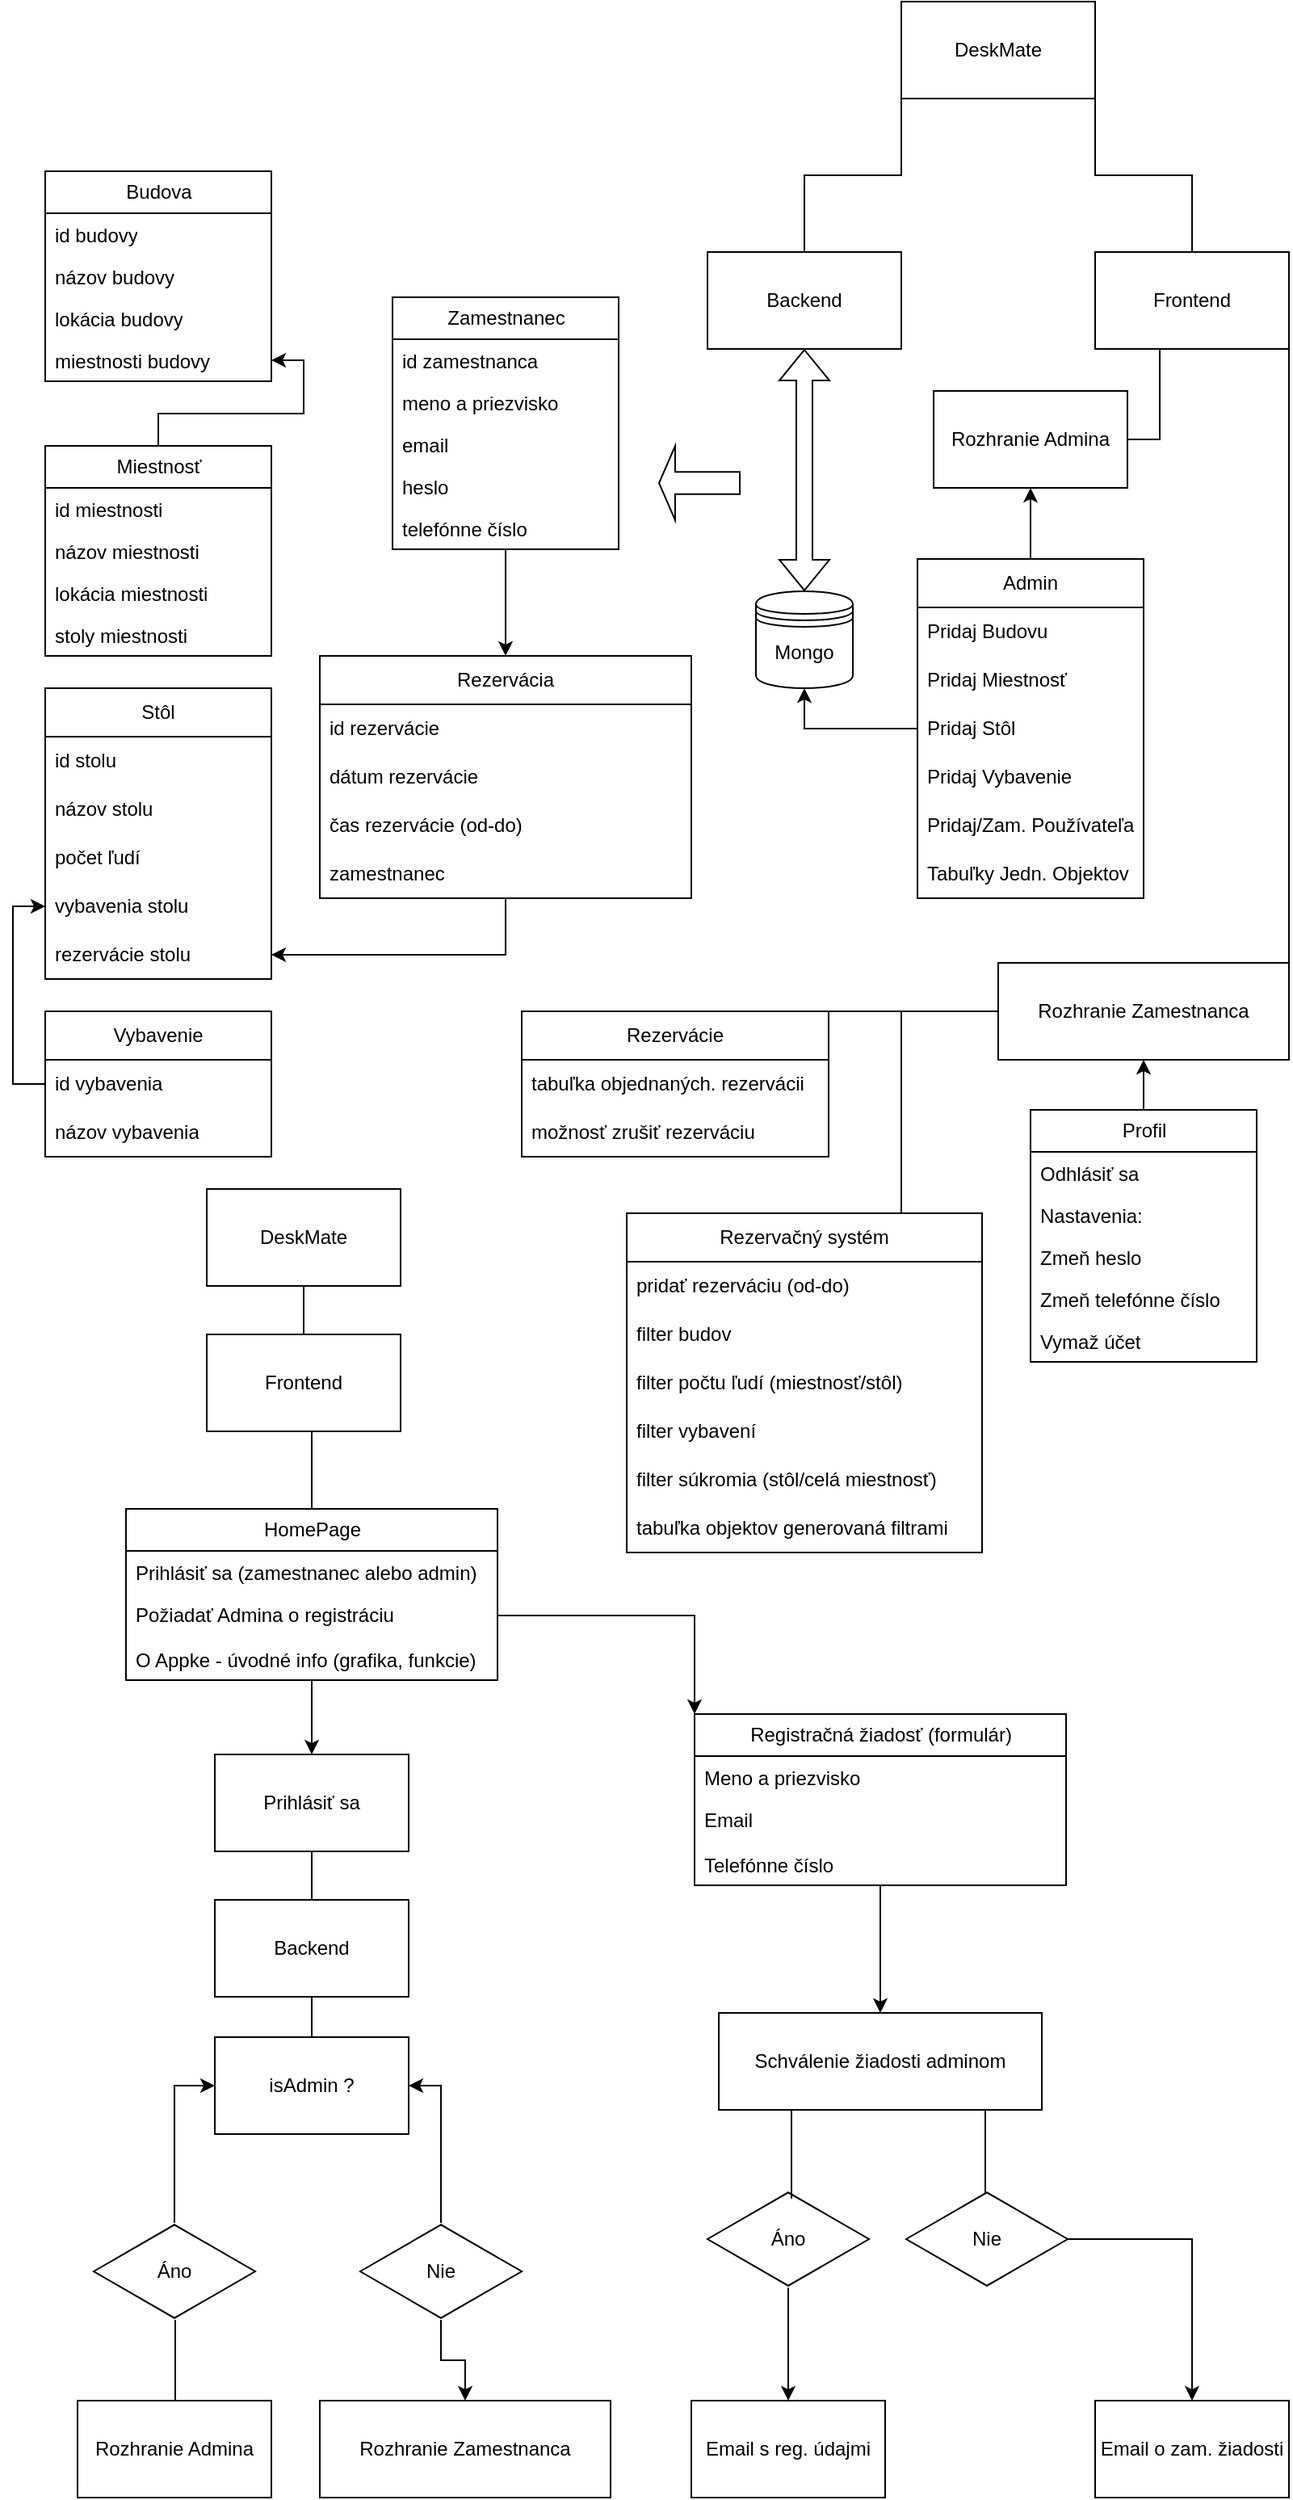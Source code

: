 <mxfile version="24.2.7" type="github">
  <diagram name="Page-1" id="oZuhBYSjez9JarksrdzC">
    <mxGraphModel dx="1042" dy="569" grid="1" gridSize="10" guides="1" tooltips="1" connect="1" arrows="1" fold="1" page="1" pageScale="1" pageWidth="827" pageHeight="1169" math="0" shadow="0">
      <root>
        <mxCell id="0" />
        <mxCell id="1" parent="0" />
        <mxCell id="7eV821tfFIHRaUn_tdl3-109" style="edgeStyle=orthogonalEdgeStyle;rounded=0;orthogonalLoop=1;jettySize=auto;html=1;entryX=0.5;entryY=1;entryDx=0;entryDy=0;" parent="1" source="7eV821tfFIHRaUn_tdl3-3" target="7eV821tfFIHRaUn_tdl3-82" edge="1">
          <mxGeometry relative="1" as="geometry" />
        </mxCell>
        <mxCell id="7eV821tfFIHRaUn_tdl3-110" style="edgeStyle=orthogonalEdgeStyle;rounded=0;orthogonalLoop=1;jettySize=auto;html=1;entryX=0.5;entryY=1;entryDx=0;entryDy=0;" parent="1" source="7eV821tfFIHRaUn_tdl3-3" target="7eV821tfFIHRaUn_tdl3-71" edge="1">
          <mxGeometry relative="1" as="geometry" />
        </mxCell>
        <mxCell id="7eV821tfFIHRaUn_tdl3-3" value="Admin" style="swimlane;fontStyle=0;childLayout=stackLayout;horizontal=1;startSize=30;horizontalStack=0;resizeParent=1;resizeParentMax=0;resizeLast=0;collapsible=1;marginBottom=0;whiteSpace=wrap;html=1;" parent="1" vertex="1">
          <mxGeometry x="580" y="420" width="140" height="210" as="geometry" />
        </mxCell>
        <mxCell id="7eV821tfFIHRaUn_tdl3-6" value="Pridaj Budovu&amp;nbsp;" style="text;strokeColor=none;fillColor=none;align=left;verticalAlign=middle;spacingLeft=4;spacingRight=4;overflow=hidden;points=[[0,0.5],[1,0.5]];portConstraint=eastwest;rotatable=0;whiteSpace=wrap;html=1;" parent="7eV821tfFIHRaUn_tdl3-3" vertex="1">
          <mxGeometry y="30" width="140" height="30" as="geometry" />
        </mxCell>
        <mxCell id="7eV821tfFIHRaUn_tdl3-7" value="Pridaj Miestnosť" style="text;strokeColor=none;fillColor=none;align=left;verticalAlign=middle;spacingLeft=4;spacingRight=4;overflow=hidden;points=[[0,0.5],[1,0.5]];portConstraint=eastwest;rotatable=0;whiteSpace=wrap;html=1;" parent="7eV821tfFIHRaUn_tdl3-3" vertex="1">
          <mxGeometry y="60" width="140" height="30" as="geometry" />
        </mxCell>
        <mxCell id="7eV821tfFIHRaUn_tdl3-8" value="Pridaj Stôl" style="text;strokeColor=none;fillColor=none;align=left;verticalAlign=middle;spacingLeft=4;spacingRight=4;overflow=hidden;points=[[0,0.5],[1,0.5]];portConstraint=eastwest;rotatable=0;whiteSpace=wrap;html=1;" parent="7eV821tfFIHRaUn_tdl3-3" vertex="1">
          <mxGeometry y="90" width="140" height="30" as="geometry" />
        </mxCell>
        <mxCell id="7eV821tfFIHRaUn_tdl3-9" value="Pridaj Vybavenie" style="text;strokeColor=none;fillColor=none;align=left;verticalAlign=middle;spacingLeft=4;spacingRight=4;overflow=hidden;points=[[0,0.5],[1,0.5]];portConstraint=eastwest;rotatable=0;whiteSpace=wrap;html=1;" parent="7eV821tfFIHRaUn_tdl3-3" vertex="1">
          <mxGeometry y="120" width="140" height="30" as="geometry" />
        </mxCell>
        <mxCell id="7eV821tfFIHRaUn_tdl3-153" value="Pridaj/Zam. Používateľa" style="text;strokeColor=none;fillColor=none;align=left;verticalAlign=middle;spacingLeft=4;spacingRight=4;overflow=hidden;points=[[0,0.5],[1,0.5]];portConstraint=eastwest;rotatable=0;whiteSpace=wrap;html=1;" parent="7eV821tfFIHRaUn_tdl3-3" vertex="1">
          <mxGeometry y="150" width="140" height="30" as="geometry" />
        </mxCell>
        <mxCell id="fKRs-jfnS8gb7TYO7JoP-1" value="Tabuľky Jedn. Objektov" style="text;strokeColor=none;fillColor=none;align=left;verticalAlign=middle;spacingLeft=4;spacingRight=4;overflow=hidden;points=[[0,0.5],[1,0.5]];portConstraint=eastwest;rotatable=0;whiteSpace=wrap;html=1;" parent="7eV821tfFIHRaUn_tdl3-3" vertex="1">
          <mxGeometry y="180" width="140" height="30" as="geometry" />
        </mxCell>
        <UserObject label="DeskMate" treeRoot="1" id="7eV821tfFIHRaUn_tdl3-12">
          <mxCell style="whiteSpace=wrap;html=1;align=center;treeFolding=1;treeMoving=1;newEdgeStyle={&quot;edgeStyle&quot;:&quot;elbowEdgeStyle&quot;,&quot;startArrow&quot;:&quot;none&quot;,&quot;endArrow&quot;:&quot;none&quot;};" parent="1" vertex="1">
            <mxGeometry x="570" y="75" width="120" height="60" as="geometry" />
          </mxCell>
        </UserObject>
        <mxCell id="7eV821tfFIHRaUn_tdl3-102" style="edgeStyle=elbowEdgeStyle;rounded=0;orthogonalLoop=1;jettySize=auto;html=1;startArrow=none;endArrow=none;entryX=1;entryY=1;entryDx=0;entryDy=0;" parent="1" source="7eV821tfFIHRaUn_tdl3-53" target="7eV821tfFIHRaUn_tdl3-12" edge="1">
          <mxGeometry relative="1" as="geometry" />
        </mxCell>
        <mxCell id="7eV821tfFIHRaUn_tdl3-111" style="edgeStyle=elbowEdgeStyle;rounded=0;orthogonalLoop=1;jettySize=auto;html=1;startArrow=none;endArrow=none;entryX=1;entryY=0;entryDx=0;entryDy=0;" parent="1" source="7eV821tfFIHRaUn_tdl3-53" target="7eV821tfFIHRaUn_tdl3-83" edge="1">
          <mxGeometry relative="1" as="geometry" />
        </mxCell>
        <UserObject label="Frontend" treeRoot="1" id="7eV821tfFIHRaUn_tdl3-53">
          <mxCell style="whiteSpace=wrap;html=1;align=center;treeFolding=1;treeMoving=1;newEdgeStyle={&quot;edgeStyle&quot;:&quot;elbowEdgeStyle&quot;,&quot;startArrow&quot;:&quot;none&quot;,&quot;endArrow&quot;:&quot;none&quot;};" parent="1" vertex="1">
            <mxGeometry x="690" y="230" width="120" height="60" as="geometry" />
          </mxCell>
        </UserObject>
        <mxCell id="7eV821tfFIHRaUn_tdl3-78" value="" style="group" parent="1" vertex="1" connectable="0">
          <mxGeometry x="420" y="230" width="150" height="270" as="geometry" />
        </mxCell>
        <mxCell id="7eV821tfFIHRaUn_tdl3-76" value="" style="shape=singleArrow;direction=west;whiteSpace=wrap;html=1;" parent="7eV821tfFIHRaUn_tdl3-78" vertex="1">
          <mxGeometry y="120" width="50" height="46" as="geometry" />
        </mxCell>
        <mxCell id="7eV821tfFIHRaUn_tdl3-77" value="" style="group" parent="7eV821tfFIHRaUn_tdl3-78" vertex="1" connectable="0">
          <mxGeometry x="30" width="120" height="270" as="geometry" />
        </mxCell>
        <UserObject label="Backend" treeRoot="1" id="7eV821tfFIHRaUn_tdl3-54">
          <mxCell style="whiteSpace=wrap;html=1;align=center;treeFolding=1;treeMoving=1;newEdgeStyle={&quot;edgeStyle&quot;:&quot;elbowEdgeStyle&quot;,&quot;startArrow&quot;:&quot;none&quot;,&quot;endArrow&quot;:&quot;none&quot;};" parent="7eV821tfFIHRaUn_tdl3-77" vertex="1">
            <mxGeometry width="120" height="60" as="geometry" />
          </mxCell>
        </UserObject>
        <mxCell id="7eV821tfFIHRaUn_tdl3-73" value="" style="group" parent="7eV821tfFIHRaUn_tdl3-77" vertex="1" connectable="0">
          <mxGeometry x="30" y="210" width="60" height="60" as="geometry" />
        </mxCell>
        <mxCell id="7eV821tfFIHRaUn_tdl3-71" value="" style="shape=datastore;whiteSpace=wrap;html=1;" parent="7eV821tfFIHRaUn_tdl3-73" vertex="1">
          <mxGeometry width="60" height="60" as="geometry" />
        </mxCell>
        <mxCell id="7eV821tfFIHRaUn_tdl3-72" value="Mongo" style="text;html=1;align=center;verticalAlign=middle;whiteSpace=wrap;rounded=0;" parent="7eV821tfFIHRaUn_tdl3-73" vertex="1">
          <mxGeometry y="23" width="60" height="30" as="geometry" />
        </mxCell>
        <mxCell id="7eV821tfFIHRaUn_tdl3-75" value="" style="shape=flexArrow;endArrow=classic;startArrow=classic;html=1;rounded=0;entryX=0.5;entryY=1;entryDx=0;entryDy=0;exitX=0.5;exitY=0;exitDx=0;exitDy=0;" parent="7eV821tfFIHRaUn_tdl3-77" source="7eV821tfFIHRaUn_tdl3-71" target="7eV821tfFIHRaUn_tdl3-54" edge="1">
          <mxGeometry width="100" height="100" relative="1" as="geometry">
            <mxPoint y="200" as="sourcePoint" />
            <mxPoint x="100" y="100" as="targetPoint" />
          </mxGeometry>
        </mxCell>
        <mxCell id="7eV821tfFIHRaUn_tdl3-17" value="Budova" style="swimlane;fontStyle=0;childLayout=stackLayout;horizontal=1;startSize=26;fillColor=none;horizontalStack=0;resizeParent=1;resizeParentMax=0;resizeLast=0;collapsible=1;marginBottom=0;html=1;container=0;" parent="1" vertex="1">
          <mxGeometry x="40" y="180" width="140" height="130" as="geometry" />
        </mxCell>
        <mxCell id="7eV821tfFIHRaUn_tdl3-46" style="edgeStyle=orthogonalEdgeStyle;rounded=0;orthogonalLoop=1;jettySize=auto;html=1;entryX=1;entryY=0.5;entryDx=0;entryDy=0;" parent="1" source="7eV821tfFIHRaUn_tdl3-25" target="7eV821tfFIHRaUn_tdl3-35" edge="1">
          <mxGeometry relative="1" as="geometry" />
        </mxCell>
        <mxCell id="7eV821tfFIHRaUn_tdl3-25" value="Miestnosť" style="swimlane;fontStyle=0;childLayout=stackLayout;horizontal=1;startSize=26;fillColor=none;horizontalStack=0;resizeParent=1;resizeParentMax=0;resizeLast=0;collapsible=1;marginBottom=0;html=1;container=0;" parent="1" vertex="1">
          <mxGeometry x="40" y="350" width="140" height="130" as="geometry" />
        </mxCell>
        <mxCell id="7eV821tfFIHRaUn_tdl3-19" value="id budovy" style="text;strokeColor=none;fillColor=none;align=left;verticalAlign=top;spacingLeft=4;spacingRight=4;overflow=hidden;rotatable=0;points=[[0,0.5],[1,0.5]];portConstraint=eastwest;whiteSpace=wrap;html=1;container=0;" parent="1" vertex="1">
          <mxGeometry x="40" y="206" width="140" height="26" as="geometry" />
        </mxCell>
        <mxCell id="7eV821tfFIHRaUn_tdl3-20" value="názov budovy" style="text;strokeColor=none;fillColor=none;align=left;verticalAlign=top;spacingLeft=4;spacingRight=4;overflow=hidden;rotatable=0;points=[[0,0.5],[1,0.5]];portConstraint=eastwest;whiteSpace=wrap;html=1;container=0;" parent="1" vertex="1">
          <mxGeometry x="40" y="232" width="140" height="26" as="geometry" />
        </mxCell>
        <mxCell id="7eV821tfFIHRaUn_tdl3-24" value="lokácia budovy" style="text;strokeColor=none;fillColor=none;align=left;verticalAlign=top;spacingLeft=4;spacingRight=4;overflow=hidden;rotatable=0;points=[[0,0.5],[1,0.5]];portConstraint=eastwest;whiteSpace=wrap;html=1;container=0;" parent="1" vertex="1">
          <mxGeometry x="40" y="258" width="140" height="26" as="geometry" />
        </mxCell>
        <mxCell id="7eV821tfFIHRaUn_tdl3-35" value="miestnosti budovy" style="text;strokeColor=none;fillColor=none;align=left;verticalAlign=top;spacingLeft=4;spacingRight=4;overflow=hidden;rotatable=0;points=[[0,0.5],[1,0.5]];portConstraint=eastwest;whiteSpace=wrap;html=1;container=0;" parent="1" vertex="1">
          <mxGeometry x="40" y="284" width="140" height="26" as="geometry" />
        </mxCell>
        <mxCell id="7eV821tfFIHRaUn_tdl3-27" value="id miestnosti" style="text;strokeColor=none;fillColor=none;align=left;verticalAlign=top;spacingLeft=4;spacingRight=4;overflow=hidden;rotatable=0;points=[[0,0.5],[1,0.5]];portConstraint=eastwest;whiteSpace=wrap;html=1;container=0;" parent="1" vertex="1">
          <mxGeometry x="40" y="376" width="140" height="26" as="geometry" />
        </mxCell>
        <mxCell id="7eV821tfFIHRaUn_tdl3-28" value="názov miestnosti" style="text;strokeColor=none;fillColor=none;align=left;verticalAlign=top;spacingLeft=4;spacingRight=4;overflow=hidden;rotatable=0;points=[[0,0.5],[1,0.5]];portConstraint=eastwest;whiteSpace=wrap;html=1;container=0;" parent="1" vertex="1">
          <mxGeometry x="40" y="402" width="140" height="26" as="geometry" />
        </mxCell>
        <mxCell id="7eV821tfFIHRaUn_tdl3-29" value="lokácia miestnosti" style="text;strokeColor=none;fillColor=none;align=left;verticalAlign=top;spacingLeft=4;spacingRight=4;overflow=hidden;rotatable=0;points=[[0,0.5],[1,0.5]];portConstraint=eastwest;whiteSpace=wrap;html=1;container=0;" parent="1" vertex="1">
          <mxGeometry x="40" y="428" width="140" height="26" as="geometry" />
        </mxCell>
        <mxCell id="7eV821tfFIHRaUn_tdl3-30" value="stoly miestnosti" style="text;strokeColor=none;fillColor=none;align=left;verticalAlign=top;spacingLeft=4;spacingRight=4;overflow=hidden;rotatable=0;points=[[0,0.5],[1,0.5]];portConstraint=eastwest;whiteSpace=wrap;html=1;container=0;" parent="1" vertex="1">
          <mxGeometry x="40" y="454" width="140" height="26" as="geometry" />
        </mxCell>
        <mxCell id="HlGKzopHsNnBt6nVCNmD-29" style="edgeStyle=orthogonalEdgeStyle;rounded=0;orthogonalLoop=1;jettySize=auto;html=1;entryX=0.5;entryY=0;entryDx=0;entryDy=0;" parent="1" source="7eV821tfFIHRaUn_tdl3-89" target="HlGKzopHsNnBt6nVCNmD-18" edge="1">
          <mxGeometry relative="1" as="geometry" />
        </mxCell>
        <mxCell id="7eV821tfFIHRaUn_tdl3-89" value="Zamestnanec" style="swimlane;fontStyle=0;childLayout=stackLayout;horizontal=1;startSize=26;fillColor=none;horizontalStack=0;resizeParent=1;resizeParentMax=0;resizeLast=0;collapsible=1;marginBottom=0;html=1;" parent="1" vertex="1">
          <mxGeometry x="255" y="258" width="140" height="156" as="geometry" />
        </mxCell>
        <mxCell id="7eV821tfFIHRaUn_tdl3-90" value="id zamestnanca" style="text;strokeColor=none;fillColor=none;align=left;verticalAlign=top;spacingLeft=4;spacingRight=4;overflow=hidden;rotatable=0;points=[[0,0.5],[1,0.5]];portConstraint=eastwest;whiteSpace=wrap;html=1;" parent="7eV821tfFIHRaUn_tdl3-89" vertex="1">
          <mxGeometry y="26" width="140" height="26" as="geometry" />
        </mxCell>
        <mxCell id="7eV821tfFIHRaUn_tdl3-91" value="meno a priezvisko" style="text;strokeColor=none;fillColor=none;align=left;verticalAlign=top;spacingLeft=4;spacingRight=4;overflow=hidden;rotatable=0;points=[[0,0.5],[1,0.5]];portConstraint=eastwest;whiteSpace=wrap;html=1;" parent="7eV821tfFIHRaUn_tdl3-89" vertex="1">
          <mxGeometry y="52" width="140" height="26" as="geometry" />
        </mxCell>
        <mxCell id="7eV821tfFIHRaUn_tdl3-92" value="email" style="text;strokeColor=none;fillColor=none;align=left;verticalAlign=top;spacingLeft=4;spacingRight=4;overflow=hidden;rotatable=0;points=[[0,0.5],[1,0.5]];portConstraint=eastwest;whiteSpace=wrap;html=1;" parent="7eV821tfFIHRaUn_tdl3-89" vertex="1">
          <mxGeometry y="78" width="140" height="26" as="geometry" />
        </mxCell>
        <mxCell id="7eV821tfFIHRaUn_tdl3-93" value="heslo" style="text;strokeColor=none;fillColor=none;align=left;verticalAlign=top;spacingLeft=4;spacingRight=4;overflow=hidden;rotatable=0;points=[[0,0.5],[1,0.5]];portConstraint=eastwest;whiteSpace=wrap;html=1;" parent="7eV821tfFIHRaUn_tdl3-89" vertex="1">
          <mxGeometry y="104" width="140" height="26" as="geometry" />
        </mxCell>
        <mxCell id="7eV821tfFIHRaUn_tdl3-94" value="telefónne číslo" style="text;strokeColor=none;fillColor=none;align=left;verticalAlign=top;spacingLeft=4;spacingRight=4;overflow=hidden;rotatable=0;points=[[0,0.5],[1,0.5]];portConstraint=eastwest;whiteSpace=wrap;html=1;" parent="7eV821tfFIHRaUn_tdl3-89" vertex="1">
          <mxGeometry y="130" width="140" height="26" as="geometry" />
        </mxCell>
        <mxCell id="7eV821tfFIHRaUn_tdl3-101" style="edgeStyle=elbowEdgeStyle;rounded=0;orthogonalLoop=1;jettySize=auto;html=1;startArrow=none;endArrow=none;entryX=0;entryY=1;entryDx=0;entryDy=0;" parent="1" source="7eV821tfFIHRaUn_tdl3-54" target="7eV821tfFIHRaUn_tdl3-12" edge="1">
          <mxGeometry relative="1" as="geometry" />
        </mxCell>
        <mxCell id="7eV821tfFIHRaUn_tdl3-108" style="edgeStyle=elbowEdgeStyle;rounded=0;orthogonalLoop=1;jettySize=auto;html=1;startArrow=none;endArrow=none;entryX=0.5;entryY=1;entryDx=0;entryDy=0;" parent="1" source="7eV821tfFIHRaUn_tdl3-82" target="7eV821tfFIHRaUn_tdl3-53" edge="1">
          <mxGeometry relative="1" as="geometry" />
        </mxCell>
        <UserObject label="Rozhranie Admina" treeRoot="1" id="7eV821tfFIHRaUn_tdl3-82">
          <mxCell style="whiteSpace=wrap;html=1;align=center;treeFolding=1;treeMoving=1;newEdgeStyle={&quot;edgeStyle&quot;:&quot;elbowEdgeStyle&quot;,&quot;startArrow&quot;:&quot;none&quot;,&quot;endArrow&quot;:&quot;none&quot;};" parent="1" vertex="1">
            <mxGeometry x="590" y="316" width="120" height="60" as="geometry" />
          </mxCell>
        </UserObject>
        <mxCell id="54GRSzC8ehxCKIeY6Rlc-13" style="edgeStyle=elbowEdgeStyle;rounded=0;orthogonalLoop=1;jettySize=auto;html=1;startArrow=none;endArrow=none;entryX=0.5;entryY=0;entryDx=0;entryDy=0;" edge="1" parent="1" source="7eV821tfFIHRaUn_tdl3-83" target="54GRSzC8ehxCKIeY6Rlc-3">
          <mxGeometry relative="1" as="geometry" />
        </mxCell>
        <mxCell id="54GRSzC8ehxCKIeY6Rlc-14" style="edgeStyle=elbowEdgeStyle;rounded=0;orthogonalLoop=1;jettySize=auto;html=1;startArrow=none;endArrow=none;entryX=0.5;entryY=0;entryDx=0;entryDy=0;" edge="1" parent="1" source="7eV821tfFIHRaUn_tdl3-83" target="54GRSzC8ehxCKIeY6Rlc-7">
          <mxGeometry relative="1" as="geometry" />
        </mxCell>
        <UserObject label="Rozhranie Zamestnanca" treeRoot="1" id="7eV821tfFIHRaUn_tdl3-83">
          <mxCell style="whiteSpace=wrap;html=1;align=center;treeFolding=1;treeMoving=1;newEdgeStyle={&quot;edgeStyle&quot;:&quot;elbowEdgeStyle&quot;,&quot;startArrow&quot;:&quot;none&quot;,&quot;endArrow&quot;:&quot;none&quot;};" parent="1" vertex="1">
            <mxGeometry x="630" y="670" width="180" height="60" as="geometry" />
          </mxCell>
        </UserObject>
        <mxCell id="7eV821tfFIHRaUn_tdl3-131" style="edgeStyle=elbowEdgeStyle;rounded=0;orthogonalLoop=1;jettySize=auto;html=1;startArrow=none;endArrow=none;entryX=0.5;entryY=0;entryDx=0;entryDy=0;" parent="1" source="7eV821tfFIHRaUn_tdl3-112" target="7eV821tfFIHRaUn_tdl3-114" edge="1">
          <mxGeometry relative="1" as="geometry" />
        </mxCell>
        <UserObject label="DeskMate" treeRoot="1" id="7eV821tfFIHRaUn_tdl3-112">
          <mxCell style="whiteSpace=wrap;html=1;align=center;treeFolding=1;treeMoving=1;newEdgeStyle={&quot;edgeStyle&quot;:&quot;elbowEdgeStyle&quot;,&quot;startArrow&quot;:&quot;none&quot;,&quot;endArrow&quot;:&quot;none&quot;};" parent="1" vertex="1">
            <mxGeometry x="140" y="810" width="120" height="60" as="geometry" />
          </mxCell>
        </UserObject>
        <mxCell id="7eV821tfFIHRaUn_tdl3-132" style="edgeStyle=elbowEdgeStyle;rounded=0;orthogonalLoop=1;jettySize=auto;html=1;startArrow=none;endArrow=none;entryX=0.5;entryY=0;entryDx=0;entryDy=0;" parent="1" source="7eV821tfFIHRaUn_tdl3-114" target="7eV821tfFIHRaUn_tdl3-127" edge="1">
          <mxGeometry relative="1" as="geometry" />
        </mxCell>
        <UserObject label="Frontend" treeRoot="1" id="7eV821tfFIHRaUn_tdl3-114">
          <mxCell style="whiteSpace=wrap;html=1;align=center;treeFolding=1;treeMoving=1;newEdgeStyle={&quot;edgeStyle&quot;:&quot;elbowEdgeStyle&quot;,&quot;startArrow&quot;:&quot;none&quot;,&quot;endArrow&quot;:&quot;none&quot;};" parent="1" vertex="1">
            <mxGeometry x="140" y="900" width="120" height="60" as="geometry" />
          </mxCell>
        </UserObject>
        <mxCell id="7eV821tfFIHRaUn_tdl3-124" style="edgeStyle=orthogonalEdgeStyle;rounded=0;orthogonalLoop=1;jettySize=auto;html=1;entryX=0.5;entryY=1;entryDx=0;entryDy=0;" parent="1" source="7eV821tfFIHRaUn_tdl3-115" target="7eV821tfFIHRaUn_tdl3-83" edge="1">
          <mxGeometry relative="1" as="geometry" />
        </mxCell>
        <mxCell id="7eV821tfFIHRaUn_tdl3-115" value="Profil" style="swimlane;fontStyle=0;childLayout=stackLayout;horizontal=1;startSize=26;fillColor=none;horizontalStack=0;resizeParent=1;resizeParentMax=0;resizeLast=0;collapsible=1;marginBottom=0;html=1;" parent="1" vertex="1">
          <mxGeometry x="650" y="761" width="140" height="156" as="geometry" />
        </mxCell>
        <mxCell id="7eV821tfFIHRaUn_tdl3-126" value="Odhlásiť sa" style="text;strokeColor=none;fillColor=none;align=left;verticalAlign=top;spacingLeft=4;spacingRight=4;overflow=hidden;rotatable=0;points=[[0,0.5],[1,0.5]];portConstraint=eastwest;whiteSpace=wrap;html=1;" parent="7eV821tfFIHRaUn_tdl3-115" vertex="1">
          <mxGeometry y="26" width="140" height="26" as="geometry" />
        </mxCell>
        <mxCell id="7eV821tfFIHRaUn_tdl3-119" value="Nastavenia:" style="text;strokeColor=none;fillColor=none;align=left;verticalAlign=top;spacingLeft=4;spacingRight=4;overflow=hidden;rotatable=0;points=[[0,0.5],[1,0.5]];portConstraint=eastwest;whiteSpace=wrap;html=1;" parent="7eV821tfFIHRaUn_tdl3-115" vertex="1">
          <mxGeometry y="52" width="140" height="26" as="geometry" />
        </mxCell>
        <mxCell id="7eV821tfFIHRaUn_tdl3-121" value="Zmeň heslo" style="text;strokeColor=none;fillColor=none;align=left;verticalAlign=top;spacingLeft=4;spacingRight=4;overflow=hidden;rotatable=0;points=[[0,0.5],[1,0.5]];portConstraint=eastwest;whiteSpace=wrap;html=1;" parent="7eV821tfFIHRaUn_tdl3-115" vertex="1">
          <mxGeometry y="78" width="140" height="26" as="geometry" />
        </mxCell>
        <mxCell id="7eV821tfFIHRaUn_tdl3-122" value="Zmeň telefónne číslo" style="text;strokeColor=none;fillColor=none;align=left;verticalAlign=top;spacingLeft=4;spacingRight=4;overflow=hidden;rotatable=0;points=[[0,0.5],[1,0.5]];portConstraint=eastwest;whiteSpace=wrap;html=1;" parent="7eV821tfFIHRaUn_tdl3-115" vertex="1">
          <mxGeometry y="104" width="140" height="26" as="geometry" />
        </mxCell>
        <mxCell id="7eV821tfFIHRaUn_tdl3-123" value="Vymaž účet" style="text;strokeColor=none;fillColor=none;align=left;verticalAlign=top;spacingLeft=4;spacingRight=4;overflow=hidden;rotatable=0;points=[[0,0.5],[1,0.5]];portConstraint=eastwest;whiteSpace=wrap;html=1;" parent="7eV821tfFIHRaUn_tdl3-115" vertex="1">
          <mxGeometry y="130" width="140" height="26" as="geometry" />
        </mxCell>
        <mxCell id="7eV821tfFIHRaUn_tdl3-163" style="edgeStyle=orthogonalEdgeStyle;rounded=0;orthogonalLoop=1;jettySize=auto;html=1;entryX=0.5;entryY=0;entryDx=0;entryDy=0;" parent="1" source="7eV821tfFIHRaUn_tdl3-127" target="7eV821tfFIHRaUn_tdl3-162" edge="1">
          <mxGeometry relative="1" as="geometry" />
        </mxCell>
        <mxCell id="7eV821tfFIHRaUn_tdl3-127" value="HomePage" style="swimlane;fontStyle=0;childLayout=stackLayout;horizontal=1;startSize=26;fillColor=none;horizontalStack=0;resizeParent=1;resizeParentMax=0;resizeLast=0;collapsible=1;marginBottom=0;html=1;" parent="1" vertex="1">
          <mxGeometry x="90" y="1008" width="230" height="106" as="geometry" />
        </mxCell>
        <mxCell id="7eV821tfFIHRaUn_tdl3-128" value="Prihlásiť sa (zamestnanec alebo admin)&amp;nbsp;" style="text;strokeColor=none;fillColor=none;align=left;verticalAlign=top;spacingLeft=4;spacingRight=4;overflow=hidden;rotatable=0;points=[[0,0.5],[1,0.5]];portConstraint=eastwest;whiteSpace=wrap;html=1;" parent="7eV821tfFIHRaUn_tdl3-127" vertex="1">
          <mxGeometry y="26" width="230" height="26" as="geometry" />
        </mxCell>
        <mxCell id="7eV821tfFIHRaUn_tdl3-129" value="Požiadať Admina o registráciu" style="text;strokeColor=none;fillColor=none;align=left;verticalAlign=top;spacingLeft=4;spacingRight=4;overflow=hidden;rotatable=0;points=[[0,0.5],[1,0.5]];portConstraint=eastwest;whiteSpace=wrap;html=1;" parent="7eV821tfFIHRaUn_tdl3-127" vertex="1">
          <mxGeometry y="52" width="230" height="28" as="geometry" />
        </mxCell>
        <mxCell id="7eV821tfFIHRaUn_tdl3-130" value="O Appke - úvodné info (grafika, funkcie)" style="text;strokeColor=none;fillColor=none;align=left;verticalAlign=top;spacingLeft=4;spacingRight=4;overflow=hidden;rotatable=0;points=[[0,0.5],[1,0.5]];portConstraint=eastwest;whiteSpace=wrap;html=1;" parent="7eV821tfFIHRaUn_tdl3-127" vertex="1">
          <mxGeometry y="80" width="230" height="26" as="geometry" />
        </mxCell>
        <mxCell id="7eV821tfFIHRaUn_tdl3-161" style="edgeStyle=orthogonalEdgeStyle;rounded=0;orthogonalLoop=1;jettySize=auto;html=1;entryX=0.5;entryY=0;entryDx=0;entryDy=0;" parent="1" source="7eV821tfFIHRaUn_tdl3-133" target="7eV821tfFIHRaUn_tdl3-139" edge="1">
          <mxGeometry relative="1" as="geometry" />
        </mxCell>
        <mxCell id="7eV821tfFIHRaUn_tdl3-133" value="Registračná žiadosť (formulár)" style="swimlane;fontStyle=0;childLayout=stackLayout;horizontal=1;startSize=26;fillColor=none;horizontalStack=0;resizeParent=1;resizeParentMax=0;resizeLast=0;collapsible=1;marginBottom=0;html=1;" parent="1" vertex="1">
          <mxGeometry x="442" y="1135" width="230" height="106" as="geometry" />
        </mxCell>
        <mxCell id="7eV821tfFIHRaUn_tdl3-134" value="Meno a priezvisko" style="text;strokeColor=none;fillColor=none;align=left;verticalAlign=top;spacingLeft=4;spacingRight=4;overflow=hidden;rotatable=0;points=[[0,0.5],[1,0.5]];portConstraint=eastwest;whiteSpace=wrap;html=1;" parent="7eV821tfFIHRaUn_tdl3-133" vertex="1">
          <mxGeometry y="26" width="230" height="26" as="geometry" />
        </mxCell>
        <mxCell id="7eV821tfFIHRaUn_tdl3-135" value="Email" style="text;strokeColor=none;fillColor=none;align=left;verticalAlign=top;spacingLeft=4;spacingRight=4;overflow=hidden;rotatable=0;points=[[0,0.5],[1,0.5]];portConstraint=eastwest;whiteSpace=wrap;html=1;" parent="7eV821tfFIHRaUn_tdl3-133" vertex="1">
          <mxGeometry y="52" width="230" height="28" as="geometry" />
        </mxCell>
        <mxCell id="7eV821tfFIHRaUn_tdl3-136" value="Telefónne číslo" style="text;strokeColor=none;fillColor=none;align=left;verticalAlign=top;spacingLeft=4;spacingRight=4;overflow=hidden;rotatable=0;points=[[0,0.5],[1,0.5]];portConstraint=eastwest;whiteSpace=wrap;html=1;" parent="7eV821tfFIHRaUn_tdl3-133" vertex="1">
          <mxGeometry y="80" width="230" height="26" as="geometry" />
        </mxCell>
        <mxCell id="7eV821tfFIHRaUn_tdl3-137" style="edgeStyle=orthogonalEdgeStyle;rounded=0;orthogonalLoop=1;jettySize=auto;html=1;entryX=0;entryY=0;entryDx=0;entryDy=0;" parent="1" source="7eV821tfFIHRaUn_tdl3-129" target="7eV821tfFIHRaUn_tdl3-133" edge="1">
          <mxGeometry relative="1" as="geometry" />
        </mxCell>
        <mxCell id="7eV821tfFIHRaUn_tdl3-150" style="edgeStyle=elbowEdgeStyle;rounded=0;orthogonalLoop=1;jettySize=auto;html=1;startArrow=none;endArrow=none;" parent="1" source="7eV821tfFIHRaUn_tdl3-139" edge="1">
          <mxGeometry relative="1" as="geometry">
            <mxPoint x="622" y="1435" as="targetPoint" />
          </mxGeometry>
        </mxCell>
        <UserObject label="Schválenie žiadosti adminom" treeRoot="1" id="7eV821tfFIHRaUn_tdl3-139">
          <mxCell style="whiteSpace=wrap;html=1;align=center;treeFolding=1;treeMoving=1;newEdgeStyle={&quot;edgeStyle&quot;:&quot;elbowEdgeStyle&quot;,&quot;startArrow&quot;:&quot;none&quot;,&quot;endArrow&quot;:&quot;none&quot;};" parent="1" vertex="1">
            <mxGeometry x="457" y="1320" width="200" height="60" as="geometry" />
          </mxCell>
        </UserObject>
        <mxCell id="7eV821tfFIHRaUn_tdl3-144" value="" style="group" parent="1" vertex="1" connectable="0">
          <mxGeometry x="450" y="1430" width="100" height="60" as="geometry" />
        </mxCell>
        <mxCell id="7eV821tfFIHRaUn_tdl3-140" value="" style="html=1;whiteSpace=wrap;aspect=fixed;shape=isoRectangle;" parent="7eV821tfFIHRaUn_tdl3-144" vertex="1">
          <mxGeometry width="100" height="60" as="geometry" />
        </mxCell>
        <mxCell id="7eV821tfFIHRaUn_tdl3-142" value="Áno" style="text;html=1;align=center;verticalAlign=middle;whiteSpace=wrap;rounded=0;" parent="7eV821tfFIHRaUn_tdl3-144" vertex="1">
          <mxGeometry x="20" y="15" width="60" height="30" as="geometry" />
        </mxCell>
        <mxCell id="7eV821tfFIHRaUn_tdl3-145" value="" style="group" parent="1" vertex="1" connectable="0">
          <mxGeometry x="573" y="1430" width="100" height="60" as="geometry" />
        </mxCell>
        <mxCell id="7eV821tfFIHRaUn_tdl3-141" value="" style="html=1;whiteSpace=wrap;aspect=fixed;shape=isoRectangle;" parent="7eV821tfFIHRaUn_tdl3-145" vertex="1">
          <mxGeometry width="100" height="60" as="geometry" />
        </mxCell>
        <mxCell id="7eV821tfFIHRaUn_tdl3-143" value="Nie" style="text;html=1;align=center;verticalAlign=middle;whiteSpace=wrap;rounded=0;" parent="7eV821tfFIHRaUn_tdl3-145" vertex="1">
          <mxGeometry x="20" y="15" width="60" height="30" as="geometry" />
        </mxCell>
        <mxCell id="7eV821tfFIHRaUn_tdl3-149" style="edgeStyle=elbowEdgeStyle;rounded=0;orthogonalLoop=1;jettySize=auto;html=1;startArrow=none;endArrow=none;entryX=0.52;entryY=0.083;entryDx=0;entryDy=0;entryPerimeter=0;" parent="1" source="7eV821tfFIHRaUn_tdl3-139" target="7eV821tfFIHRaUn_tdl3-140" edge="1">
          <mxGeometry relative="1" as="geometry" />
        </mxCell>
        <UserObject label="Email s reg. údajmi" treeRoot="1" id="7eV821tfFIHRaUn_tdl3-155">
          <mxCell style="whiteSpace=wrap;html=1;align=center;treeFolding=1;treeMoving=1;newEdgeStyle={&quot;edgeStyle&quot;:&quot;elbowEdgeStyle&quot;,&quot;startArrow&quot;:&quot;none&quot;,&quot;endArrow&quot;:&quot;none&quot;};" parent="1" vertex="1">
            <mxGeometry x="440" y="1560" width="120" height="60" as="geometry" />
          </mxCell>
        </UserObject>
        <mxCell id="7eV821tfFIHRaUn_tdl3-158" style="edgeStyle=orthogonalEdgeStyle;rounded=0;orthogonalLoop=1;jettySize=auto;html=1;entryX=0.5;entryY=0;entryDx=0;entryDy=0;" parent="1" source="7eV821tfFIHRaUn_tdl3-140" target="7eV821tfFIHRaUn_tdl3-155" edge="1">
          <mxGeometry relative="1" as="geometry" />
        </mxCell>
        <UserObject label="Email o zam. žiadosti" treeRoot="1" id="7eV821tfFIHRaUn_tdl3-159">
          <mxCell style="whiteSpace=wrap;html=1;align=center;treeFolding=1;treeMoving=1;newEdgeStyle={&quot;edgeStyle&quot;:&quot;elbowEdgeStyle&quot;,&quot;startArrow&quot;:&quot;none&quot;,&quot;endArrow&quot;:&quot;none&quot;};" parent="1" vertex="1">
            <mxGeometry x="690" y="1560" width="120" height="60" as="geometry" />
          </mxCell>
        </UserObject>
        <mxCell id="7eV821tfFIHRaUn_tdl3-160" style="edgeStyle=orthogonalEdgeStyle;rounded=0;orthogonalLoop=1;jettySize=auto;html=1;entryX=0.5;entryY=0;entryDx=0;entryDy=0;" parent="1" source="7eV821tfFIHRaUn_tdl3-141" target="7eV821tfFIHRaUn_tdl3-159" edge="1">
          <mxGeometry relative="1" as="geometry" />
        </mxCell>
        <mxCell id="7eV821tfFIHRaUn_tdl3-165" style="edgeStyle=elbowEdgeStyle;rounded=0;orthogonalLoop=1;jettySize=auto;html=1;startArrow=none;endArrow=none;entryX=0.5;entryY=0;entryDx=0;entryDy=0;" parent="1" source="7eV821tfFIHRaUn_tdl3-162" target="7eV821tfFIHRaUn_tdl3-164" edge="1">
          <mxGeometry relative="1" as="geometry" />
        </mxCell>
        <UserObject label="Prihlásiť sa" treeRoot="1" id="7eV821tfFIHRaUn_tdl3-162">
          <mxCell style="whiteSpace=wrap;html=1;align=center;treeFolding=1;treeMoving=1;newEdgeStyle={&quot;edgeStyle&quot;:&quot;elbowEdgeStyle&quot;,&quot;startArrow&quot;:&quot;none&quot;,&quot;endArrow&quot;:&quot;none&quot;};" parent="1" vertex="1">
            <mxGeometry x="145" y="1160" width="120" height="60" as="geometry" />
          </mxCell>
        </UserObject>
        <mxCell id="7eV821tfFIHRaUn_tdl3-167" style="edgeStyle=elbowEdgeStyle;rounded=0;orthogonalLoop=1;jettySize=auto;html=1;startArrow=none;endArrow=none;entryX=0.5;entryY=0;entryDx=0;entryDy=0;" parent="1" source="7eV821tfFIHRaUn_tdl3-164" target="7eV821tfFIHRaUn_tdl3-166" edge="1">
          <mxGeometry relative="1" as="geometry" />
        </mxCell>
        <UserObject label="Backend" treeRoot="1" id="7eV821tfFIHRaUn_tdl3-164">
          <mxCell style="whiteSpace=wrap;html=1;align=center;treeFolding=1;treeMoving=1;newEdgeStyle={&quot;edgeStyle&quot;:&quot;elbowEdgeStyle&quot;,&quot;startArrow&quot;:&quot;none&quot;,&quot;endArrow&quot;:&quot;none&quot;};" parent="1" vertex="1">
            <mxGeometry x="145" y="1250" width="120" height="60" as="geometry" />
          </mxCell>
        </UserObject>
        <UserObject label="isAdmin ?" treeRoot="1" id="7eV821tfFIHRaUn_tdl3-166">
          <mxCell style="whiteSpace=wrap;html=1;align=center;treeFolding=1;treeMoving=1;newEdgeStyle={&quot;edgeStyle&quot;:&quot;elbowEdgeStyle&quot;,&quot;startArrow&quot;:&quot;none&quot;,&quot;endArrow&quot;:&quot;none&quot;};" parent="1" vertex="1">
            <mxGeometry x="145" y="1335" width="120" height="60" as="geometry" />
          </mxCell>
        </UserObject>
        <mxCell id="7eV821tfFIHRaUn_tdl3-168" value="" style="group" parent="1" vertex="1" connectable="0">
          <mxGeometry x="70" y="1450" width="100" height="60" as="geometry" />
        </mxCell>
        <mxCell id="7eV821tfFIHRaUn_tdl3-169" value="" style="html=1;whiteSpace=wrap;aspect=fixed;shape=isoRectangle;" parent="7eV821tfFIHRaUn_tdl3-168" vertex="1">
          <mxGeometry width="100" height="60" as="geometry" />
        </mxCell>
        <mxCell id="7eV821tfFIHRaUn_tdl3-170" value="Áno" style="text;html=1;align=center;verticalAlign=middle;whiteSpace=wrap;rounded=0;" parent="7eV821tfFIHRaUn_tdl3-168" vertex="1">
          <mxGeometry x="20" y="15" width="60" height="30" as="geometry" />
        </mxCell>
        <mxCell id="7eV821tfFIHRaUn_tdl3-172" value="" style="group" parent="1" vertex="1" connectable="0">
          <mxGeometry x="235" y="1450" width="100" height="60" as="geometry" />
        </mxCell>
        <mxCell id="7eV821tfFIHRaUn_tdl3-173" value="" style="html=1;whiteSpace=wrap;aspect=fixed;shape=isoRectangle;" parent="7eV821tfFIHRaUn_tdl3-172" vertex="1">
          <mxGeometry width="100" height="60" as="geometry" />
        </mxCell>
        <mxCell id="7eV821tfFIHRaUn_tdl3-174" value="Nie" style="text;html=1;align=center;verticalAlign=middle;whiteSpace=wrap;rounded=0;" parent="7eV821tfFIHRaUn_tdl3-172" vertex="1">
          <mxGeometry x="20" y="15" width="60" height="30" as="geometry" />
        </mxCell>
        <mxCell id="7eV821tfFIHRaUn_tdl3-178" style="edgeStyle=orthogonalEdgeStyle;rounded=0;orthogonalLoop=1;jettySize=auto;html=1;entryX=0;entryY=0.5;entryDx=0;entryDy=0;" parent="1" source="7eV821tfFIHRaUn_tdl3-169" target="7eV821tfFIHRaUn_tdl3-166" edge="1">
          <mxGeometry relative="1" as="geometry" />
        </mxCell>
        <UserObject label="Rozhranie Admina" treeRoot="1" id="7eV821tfFIHRaUn_tdl3-180">
          <mxCell style="whiteSpace=wrap;html=1;align=center;treeFolding=1;treeMoving=1;newEdgeStyle={&quot;edgeStyle&quot;:&quot;elbowEdgeStyle&quot;,&quot;startArrow&quot;:&quot;none&quot;,&quot;endArrow&quot;:&quot;none&quot;};" parent="1" vertex="1">
            <mxGeometry x="60" y="1560" width="120" height="60" as="geometry" />
          </mxCell>
        </UserObject>
        <mxCell id="7eV821tfFIHRaUn_tdl3-181" style="edgeStyle=elbowEdgeStyle;rounded=0;orthogonalLoop=1;jettySize=auto;html=1;startArrow=none;endArrow=none;entryX=0.504;entryY=1;entryDx=0;entryDy=0;entryPerimeter=0;" parent="1" source="7eV821tfFIHRaUn_tdl3-180" target="7eV821tfFIHRaUn_tdl3-169" edge="1">
          <mxGeometry relative="1" as="geometry" />
        </mxCell>
        <UserObject label="Rozhranie Zamestnanca" treeRoot="1" id="7eV821tfFIHRaUn_tdl3-182">
          <mxCell style="whiteSpace=wrap;html=1;align=center;treeFolding=1;treeMoving=1;newEdgeStyle={&quot;edgeStyle&quot;:&quot;elbowEdgeStyle&quot;,&quot;startArrow&quot;:&quot;none&quot;,&quot;endArrow&quot;:&quot;none&quot;};" parent="1" vertex="1">
            <mxGeometry x="210" y="1560" width="180" height="60" as="geometry" />
          </mxCell>
        </UserObject>
        <mxCell id="7eV821tfFIHRaUn_tdl3-184" style="edgeStyle=orthogonalEdgeStyle;rounded=0;orthogonalLoop=1;jettySize=auto;html=1;entryX=1;entryY=0.5;entryDx=0;entryDy=0;" parent="1" source="7eV821tfFIHRaUn_tdl3-173" target="7eV821tfFIHRaUn_tdl3-166" edge="1">
          <mxGeometry relative="1" as="geometry" />
        </mxCell>
        <mxCell id="7eV821tfFIHRaUn_tdl3-185" style="edgeStyle=orthogonalEdgeStyle;rounded=0;orthogonalLoop=1;jettySize=auto;html=1;entryX=0.5;entryY=0;entryDx=0;entryDy=0;" parent="1" source="7eV821tfFIHRaUn_tdl3-173" target="7eV821tfFIHRaUn_tdl3-182" edge="1">
          <mxGeometry relative="1" as="geometry" />
        </mxCell>
        <mxCell id="HlGKzopHsNnBt6nVCNmD-6" value="Stôl" style="swimlane;fontStyle=0;childLayout=stackLayout;horizontal=1;startSize=30;horizontalStack=0;resizeParent=1;resizeParentMax=0;resizeLast=0;collapsible=1;marginBottom=0;whiteSpace=wrap;html=1;" parent="1" vertex="1">
          <mxGeometry x="40" y="500" width="140" height="180" as="geometry" />
        </mxCell>
        <mxCell id="HlGKzopHsNnBt6nVCNmD-7" value="id stolu" style="text;strokeColor=none;fillColor=none;align=left;verticalAlign=middle;spacingLeft=4;spacingRight=4;overflow=hidden;points=[[0,0.5],[1,0.5]];portConstraint=eastwest;rotatable=0;whiteSpace=wrap;html=1;" parent="HlGKzopHsNnBt6nVCNmD-6" vertex="1">
          <mxGeometry y="30" width="140" height="30" as="geometry" />
        </mxCell>
        <mxCell id="54GRSzC8ehxCKIeY6Rlc-1" value="názov stolu" style="text;strokeColor=none;fillColor=none;align=left;verticalAlign=middle;spacingLeft=4;spacingRight=4;overflow=hidden;points=[[0,0.5],[1,0.5]];portConstraint=eastwest;rotatable=0;whiteSpace=wrap;html=1;" vertex="1" parent="HlGKzopHsNnBt6nVCNmD-6">
          <mxGeometry y="60" width="140" height="30" as="geometry" />
        </mxCell>
        <mxCell id="HlGKzopHsNnBt6nVCNmD-8" value="počet ľudí" style="text;strokeColor=none;fillColor=none;align=left;verticalAlign=middle;spacingLeft=4;spacingRight=4;overflow=hidden;points=[[0,0.5],[1,0.5]];portConstraint=eastwest;rotatable=0;whiteSpace=wrap;html=1;" parent="HlGKzopHsNnBt6nVCNmD-6" vertex="1">
          <mxGeometry y="90" width="140" height="30" as="geometry" />
        </mxCell>
        <mxCell id="HlGKzopHsNnBt6nVCNmD-9" value="vybavenia stolu" style="text;strokeColor=none;fillColor=none;align=left;verticalAlign=middle;spacingLeft=4;spacingRight=4;overflow=hidden;points=[[0,0.5],[1,0.5]];portConstraint=eastwest;rotatable=0;whiteSpace=wrap;html=1;" parent="HlGKzopHsNnBt6nVCNmD-6" vertex="1">
          <mxGeometry y="120" width="140" height="30" as="geometry" />
        </mxCell>
        <mxCell id="HlGKzopHsNnBt6nVCNmD-10" value="rezervácie stolu" style="text;strokeColor=none;fillColor=none;align=left;verticalAlign=middle;spacingLeft=4;spacingRight=4;overflow=hidden;points=[[0,0.5],[1,0.5]];portConstraint=eastwest;rotatable=0;whiteSpace=wrap;html=1;" parent="HlGKzopHsNnBt6nVCNmD-6" vertex="1">
          <mxGeometry y="150" width="140" height="30" as="geometry" />
        </mxCell>
        <mxCell id="HlGKzopHsNnBt6nVCNmD-14" value="Vybavenie" style="swimlane;fontStyle=0;childLayout=stackLayout;horizontal=1;startSize=30;horizontalStack=0;resizeParent=1;resizeParentMax=0;resizeLast=0;collapsible=1;marginBottom=0;whiteSpace=wrap;html=1;" parent="1" vertex="1">
          <mxGeometry x="40" y="700" width="140" height="90" as="geometry" />
        </mxCell>
        <mxCell id="HlGKzopHsNnBt6nVCNmD-15" value="id vybavenia" style="text;strokeColor=none;fillColor=none;align=left;verticalAlign=middle;spacingLeft=4;spacingRight=4;overflow=hidden;points=[[0,0.5],[1,0.5]];portConstraint=eastwest;rotatable=0;whiteSpace=wrap;html=1;" parent="HlGKzopHsNnBt6nVCNmD-14" vertex="1">
          <mxGeometry y="30" width="140" height="30" as="geometry" />
        </mxCell>
        <mxCell id="HlGKzopHsNnBt6nVCNmD-16" value="názov vybavenia" style="text;strokeColor=none;fillColor=none;align=left;verticalAlign=middle;spacingLeft=4;spacingRight=4;overflow=hidden;points=[[0,0.5],[1,0.5]];portConstraint=eastwest;rotatable=0;whiteSpace=wrap;html=1;" parent="HlGKzopHsNnBt6nVCNmD-14" vertex="1">
          <mxGeometry y="60" width="140" height="30" as="geometry" />
        </mxCell>
        <mxCell id="HlGKzopHsNnBt6nVCNmD-23" style="edgeStyle=orthogonalEdgeStyle;rounded=0;orthogonalLoop=1;jettySize=auto;html=1;entryX=1;entryY=0.5;entryDx=0;entryDy=0;" parent="1" source="HlGKzopHsNnBt6nVCNmD-18" target="HlGKzopHsNnBt6nVCNmD-10" edge="1">
          <mxGeometry relative="1" as="geometry" />
        </mxCell>
        <mxCell id="HlGKzopHsNnBt6nVCNmD-18" value="Rezervácia" style="swimlane;fontStyle=0;childLayout=stackLayout;horizontal=1;startSize=30;horizontalStack=0;resizeParent=1;resizeParentMax=0;resizeLast=0;collapsible=1;marginBottom=0;whiteSpace=wrap;html=1;" parent="1" vertex="1">
          <mxGeometry x="210" y="480" width="230" height="150" as="geometry" />
        </mxCell>
        <mxCell id="HlGKzopHsNnBt6nVCNmD-19" value="id rezervácie" style="text;strokeColor=none;fillColor=none;align=left;verticalAlign=middle;spacingLeft=4;spacingRight=4;overflow=hidden;points=[[0,0.5],[1,0.5]];portConstraint=eastwest;rotatable=0;whiteSpace=wrap;html=1;" parent="HlGKzopHsNnBt6nVCNmD-18" vertex="1">
          <mxGeometry y="30" width="230" height="30" as="geometry" />
        </mxCell>
        <mxCell id="54GRSzC8ehxCKIeY6Rlc-2" value="dátum rezervácie" style="text;strokeColor=none;fillColor=none;align=left;verticalAlign=middle;spacingLeft=4;spacingRight=4;overflow=hidden;points=[[0,0.5],[1,0.5]];portConstraint=eastwest;rotatable=0;whiteSpace=wrap;html=1;" vertex="1" parent="HlGKzopHsNnBt6nVCNmD-18">
          <mxGeometry y="60" width="230" height="30" as="geometry" />
        </mxCell>
        <mxCell id="HlGKzopHsNnBt6nVCNmD-20" value="čas rezervácie (od-do)" style="text;strokeColor=none;fillColor=none;align=left;verticalAlign=middle;spacingLeft=4;spacingRight=4;overflow=hidden;points=[[0,0.5],[1,0.5]];portConstraint=eastwest;rotatable=0;whiteSpace=wrap;html=1;" parent="HlGKzopHsNnBt6nVCNmD-18" vertex="1">
          <mxGeometry y="90" width="230" height="30" as="geometry" />
        </mxCell>
        <mxCell id="HlGKzopHsNnBt6nVCNmD-27" value="zamestnanec" style="text;strokeColor=none;fillColor=none;align=left;verticalAlign=middle;spacingLeft=4;spacingRight=4;overflow=hidden;points=[[0,0.5],[1,0.5]];portConstraint=eastwest;rotatable=0;whiteSpace=wrap;html=1;" parent="HlGKzopHsNnBt6nVCNmD-18" vertex="1">
          <mxGeometry y="120" width="230" height="30" as="geometry" />
        </mxCell>
        <mxCell id="HlGKzopHsNnBt6nVCNmD-26" style="edgeStyle=orthogonalEdgeStyle;rounded=0;orthogonalLoop=1;jettySize=auto;html=1;entryX=0;entryY=0.5;entryDx=0;entryDy=0;" parent="1" source="HlGKzopHsNnBt6nVCNmD-15" target="HlGKzopHsNnBt6nVCNmD-9" edge="1">
          <mxGeometry relative="1" as="geometry" />
        </mxCell>
        <mxCell id="54GRSzC8ehxCKIeY6Rlc-3" value="Rezervačný systém" style="swimlane;fontStyle=0;childLayout=stackLayout;horizontal=1;startSize=30;horizontalStack=0;resizeParent=1;resizeParentMax=0;resizeLast=0;collapsible=1;marginBottom=0;whiteSpace=wrap;html=1;" vertex="1" parent="1">
          <mxGeometry x="400" y="825" width="220" height="210" as="geometry" />
        </mxCell>
        <mxCell id="54GRSzC8ehxCKIeY6Rlc-4" value="pridať rezerváciu (od-do)" style="text;strokeColor=none;fillColor=none;align=left;verticalAlign=middle;spacingLeft=4;spacingRight=4;overflow=hidden;points=[[0,0.5],[1,0.5]];portConstraint=eastwest;rotatable=0;whiteSpace=wrap;html=1;" vertex="1" parent="54GRSzC8ehxCKIeY6Rlc-3">
          <mxGeometry y="30" width="220" height="30" as="geometry" />
        </mxCell>
        <mxCell id="54GRSzC8ehxCKIeY6Rlc-5" value="filter budov" style="text;strokeColor=none;fillColor=none;align=left;verticalAlign=middle;spacingLeft=4;spacingRight=4;overflow=hidden;points=[[0,0.5],[1,0.5]];portConstraint=eastwest;rotatable=0;whiteSpace=wrap;html=1;" vertex="1" parent="54GRSzC8ehxCKIeY6Rlc-3">
          <mxGeometry y="60" width="220" height="30" as="geometry" />
        </mxCell>
        <mxCell id="54GRSzC8ehxCKIeY6Rlc-6" value="filter počtu ľudí (miestnosť/stôl)" style="text;strokeColor=none;fillColor=none;align=left;verticalAlign=middle;spacingLeft=4;spacingRight=4;overflow=hidden;points=[[0,0.5],[1,0.5]];portConstraint=eastwest;rotatable=0;whiteSpace=wrap;html=1;" vertex="1" parent="54GRSzC8ehxCKIeY6Rlc-3">
          <mxGeometry y="90" width="220" height="30" as="geometry" />
        </mxCell>
        <mxCell id="54GRSzC8ehxCKIeY6Rlc-15" value="filter vybavení" style="text;strokeColor=none;fillColor=none;align=left;verticalAlign=middle;spacingLeft=4;spacingRight=4;overflow=hidden;points=[[0,0.5],[1,0.5]];portConstraint=eastwest;rotatable=0;whiteSpace=wrap;html=1;" vertex="1" parent="54GRSzC8ehxCKIeY6Rlc-3">
          <mxGeometry y="120" width="220" height="30" as="geometry" />
        </mxCell>
        <mxCell id="54GRSzC8ehxCKIeY6Rlc-16" value="filter súkromia (stôl/celá miestnosť)" style="text;strokeColor=none;fillColor=none;align=left;verticalAlign=middle;spacingLeft=4;spacingRight=4;overflow=hidden;points=[[0,0.5],[1,0.5]];portConstraint=eastwest;rotatable=0;whiteSpace=wrap;html=1;" vertex="1" parent="54GRSzC8ehxCKIeY6Rlc-3">
          <mxGeometry y="150" width="220" height="30" as="geometry" />
        </mxCell>
        <mxCell id="54GRSzC8ehxCKIeY6Rlc-17" value="tabuľka objektov generovaná filtrami" style="text;strokeColor=none;fillColor=none;align=left;verticalAlign=middle;spacingLeft=4;spacingRight=4;overflow=hidden;points=[[0,0.5],[1,0.5]];portConstraint=eastwest;rotatable=0;whiteSpace=wrap;html=1;" vertex="1" parent="54GRSzC8ehxCKIeY6Rlc-3">
          <mxGeometry y="180" width="220" height="30" as="geometry" />
        </mxCell>
        <mxCell id="54GRSzC8ehxCKIeY6Rlc-7" value="Rezervácie" style="swimlane;fontStyle=0;childLayout=stackLayout;horizontal=1;startSize=30;horizontalStack=0;resizeParent=1;resizeParentMax=0;resizeLast=0;collapsible=1;marginBottom=0;whiteSpace=wrap;html=1;" vertex="1" parent="1">
          <mxGeometry x="335" y="700" width="190" height="90" as="geometry" />
        </mxCell>
        <mxCell id="54GRSzC8ehxCKIeY6Rlc-8" value="tabuľka objednaných. rezervácii" style="text;strokeColor=none;fillColor=none;align=left;verticalAlign=middle;spacingLeft=4;spacingRight=4;overflow=hidden;points=[[0,0.5],[1,0.5]];portConstraint=eastwest;rotatable=0;whiteSpace=wrap;html=1;" vertex="1" parent="54GRSzC8ehxCKIeY6Rlc-7">
          <mxGeometry y="30" width="190" height="30" as="geometry" />
        </mxCell>
        <mxCell id="54GRSzC8ehxCKIeY6Rlc-9" value="možnosť zrušiť rezerváciu" style="text;strokeColor=none;fillColor=none;align=left;verticalAlign=middle;spacingLeft=4;spacingRight=4;overflow=hidden;points=[[0,0.5],[1,0.5]];portConstraint=eastwest;rotatable=0;whiteSpace=wrap;html=1;" vertex="1" parent="54GRSzC8ehxCKIeY6Rlc-7">
          <mxGeometry y="60" width="190" height="30" as="geometry" />
        </mxCell>
      </root>
    </mxGraphModel>
  </diagram>
</mxfile>
